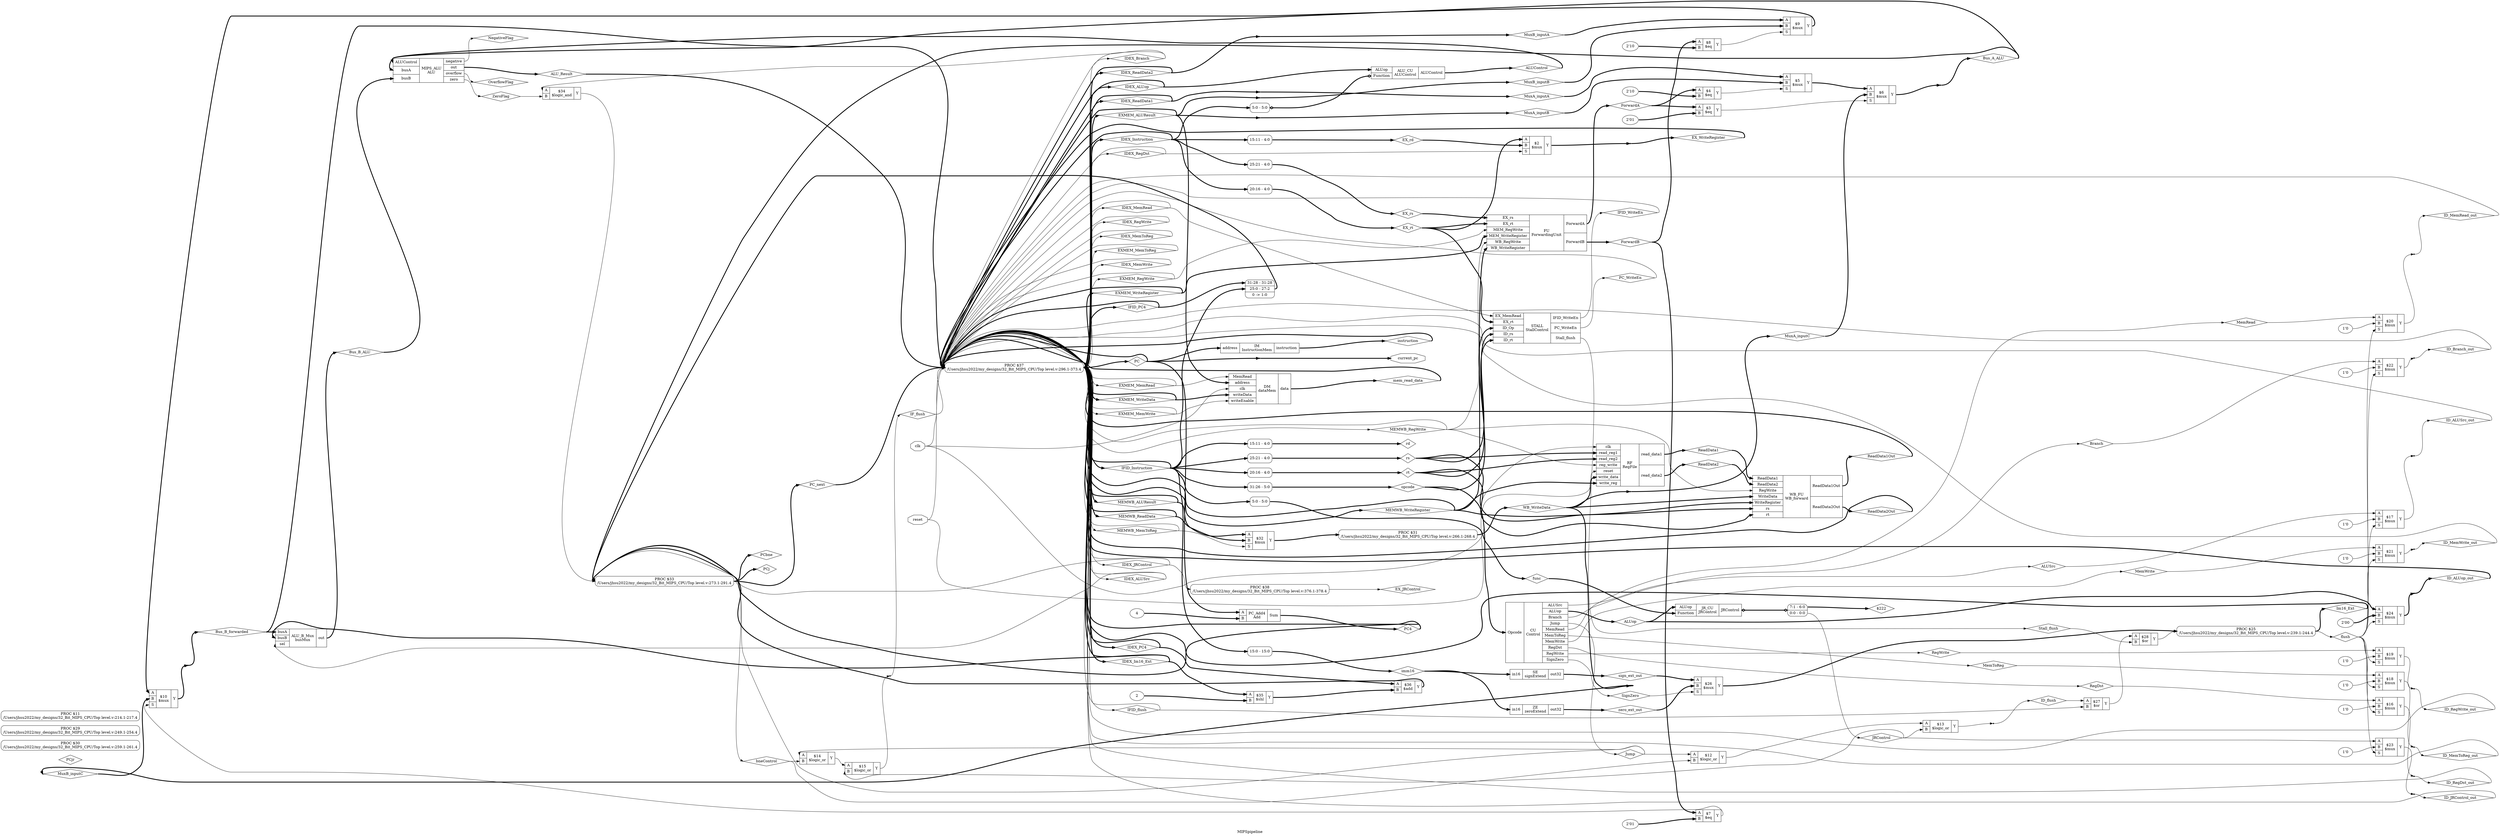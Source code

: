 digraph "MIPSpipeline" {
label="MIPSpipeline";
rankdir="LR";
remincross=true;
n72 [ shape=diamond, label="MuxB_inputC", color="black", fontcolor="black"];
n73 [ shape=diamond, label="MuxB_inputB", color="black", fontcolor="black"];
n74 [ shape=diamond, label="MuxB_inputA", color="black", fontcolor="black"];
n75 [ shape=diamond, label="MuxA_inputC", color="black", fontcolor="black"];
n76 [ shape=diamond, label="MuxA_inputB", color="black", fontcolor="black"];
n77 [ shape=diamond, label="MuxA_inputA", color="black", fontcolor="black"];
n78 [ shape=diamond, label="EX_WriteRegister", color="black", fontcolor="black"];
n79 [ shape=diamond, label="EX_rd", color="black", fontcolor="black"];
n80 [ shape=diamond, label="EX_rt", color="black", fontcolor="black"];
n81 [ shape=diamond, label="EX_rs", color="black", fontcolor="black"];
n82 [ shape=diamond, label="func", color="black", fontcolor="black"];
n83 [ shape=diamond, label="imm16", color="black", fontcolor="black"];
n84 [ shape=diamond, label="rd", color="black", fontcolor="black"];
n85 [ shape=diamond, label="rt", color="black", fontcolor="black"];
n86 [ shape=diamond, label="rs", color="black", fontcolor="black"];
n87 [ shape=diamond, label="opcode", color="black", fontcolor="black"];
n88 [ shape=diamond, label="ID_ALUop_out", color="black", fontcolor="black"];
n89 [ shape=diamond, label="ID_JRControl_out", color="black", fontcolor="black"];
n90 [ shape=diamond, label="ID_Branch_out", color="black", fontcolor="black"];
n91 [ shape=diamond, label="ID_MemWrite_out", color="black", fontcolor="black"];
n92 [ shape=diamond, label="ID_MemRead_out", color="black", fontcolor="black"];
n93 [ shape=diamond, label="ID_RegWrite_out", color="black", fontcolor="black"];
n94 [ shape=diamond, label="ID_MemToReg_out", color="black", fontcolor="black"];
n95 [ shape=diamond, label="ID_ALUSrc_out", color="black", fontcolor="black"];
n96 [ shape=diamond, label="ID_RegDst_out", color="black", fontcolor="black"];
n97 [ shape=diamond, label="EX_JRControl", color="black", fontcolor="black"];
n98 [ shape=diamond, label="IFID_WriteEn", color="black", fontcolor="black"];
n99 [ shape=diamond, label="PC_WriteEn", color="black", fontcolor="black"];
n100 [ shape=diamond, label="flush", color="black", fontcolor="black"];
n101 [ shape=diamond, label="Stall_flush", color="black", fontcolor="black"];
n102 [ shape=diamond, label="ID_flush", color="black", fontcolor="black"];
n103 [ shape=diamond, label="IF_flush", color="black", fontcolor="black"];
n104 [ shape=diamond, label="bneControl", color="black", fontcolor="black"];
n105 [ shape=diamond, label="NegativeFlag", color="black", fontcolor="black"];
n106 [ shape=diamond, label="OverflowFlag", color="black", fontcolor="black"];
n107 [ shape=diamond, label="ZeroFlag", color="black", fontcolor="black"];
n108 [ shape=diamond, label="JRControl", color="black", fontcolor="black"];
n109 [ shape=diamond, label="ForwardB", color="black", fontcolor="black"];
n110 [ shape=diamond, label="ForwardA", color="black", fontcolor="black"];
n111 [ shape=diamond, label="ALUControl", color="black", fontcolor="black"];
n112 [ shape=diamond, label="ALUop", color="black", fontcolor="black"];
n113 [ shape=diamond, label="SignZero", color="black", fontcolor="black"];
n114 [ shape=diamond, label="Jump", color="black", fontcolor="black"];
n115 [ shape=diamond, label="Branch", color="black", fontcolor="black"];
n116 [ shape=diamond, label="MemWrite", color="black", fontcolor="black"];
n117 [ shape=diamond, label="MemRead", color="black", fontcolor="black"];
n118 [ shape=diamond, label="RegWrite", color="black", fontcolor="black"];
n119 [ shape=diamond, label="MemToReg", color="black", fontcolor="black"];
n120 [ shape=diamond, label="ALUSrc", color="black", fontcolor="black"];
n121 [ shape=diamond, label="RegDst", color="black", fontcolor="black"];
n122 [ shape=diamond, label="PCjr", color="black", fontcolor="black"];
n123 [ shape=diamond, label="PCj", color="black", fontcolor="black"];
n124 [ shape=diamond, label="PCbne", color="black", fontcolor="black"];
n125 [ shape=diamond, label="WB_WriteData", color="black", fontcolor="black"];
n126 [ shape=diamond, label="mem_read_data", color="black", fontcolor="black"];
n127 [ shape=diamond, label="ALU_Result", color="black", fontcolor="black"];
n128 [ shape=diamond, label="Bus_B_forwarded", color="black", fontcolor="black"];
n129 [ shape=diamond, label="Bus_B_ALU", color="black", fontcolor="black"];
n130 [ shape=diamond, label="Bus_A_ALU", color="black", fontcolor="black"];
n131 [ shape=diamond, label="Im16_Ext", color="black", fontcolor="black"];
n132 [ shape=diamond, label="zero_ext_out", color="black", fontcolor="black"];
n133 [ shape=diamond, label="sign_ext_out", color="black", fontcolor="black"];
n134 [ shape=diamond, label="ReadData2Out", color="black", fontcolor="black"];
n135 [ shape=diamond, label="ReadData1Out", color="black", fontcolor="black"];
n136 [ shape=diamond, label="ReadData2", color="black", fontcolor="black"];
n137 [ shape=diamond, label="ReadData1", color="black", fontcolor="black"];
n138 [ shape=diamond, label="instruction", color="black", fontcolor="black"];
n139 [ shape=diamond, label="PC4", color="black", fontcolor="black"];
n140 [ shape=diamond, label="PC_next", color="black", fontcolor="black"];
n141 [ shape=diamond, label="MEMWB_WriteRegister", color="black", fontcolor="black"];
n142 [ shape=diamond, label="MEMWB_RegWrite", color="black", fontcolor="black"];
n143 [ shape=diamond, label="MEMWB_MemToReg", color="black", fontcolor="black"];
n144 [ shape=diamond, label="EXMEM_WriteRegister", color="black", fontcolor="black"];
n145 [ shape=diamond, label="EXMEM_MemWrite", color="black", fontcolor="black"];
n146 [ shape=diamond, label="EXMEM_MemRead", color="black", fontcolor="black"];
n147 [ shape=diamond, label="EXMEM_RegWrite", color="black", fontcolor="black"];
n148 [ shape=diamond, label="EXMEM_MemToReg", color="black", fontcolor="black"];
n149 [ shape=diamond, label="IDEX_ALUop", color="black", fontcolor="black"];
n150 [ shape=diamond, label="IDEX_JRControl", color="black", fontcolor="black"];
n151 [ shape=diamond, label="IDEX_Branch", color="black", fontcolor="black"];
n152 [ shape=diamond, label="IDEX_MemWrite", color="black", fontcolor="black"];
n153 [ shape=diamond, label="IDEX_MemRead", color="black", fontcolor="black"];
n154 [ shape=diamond, label="IDEX_RegWrite", color="black", fontcolor="black"];
n155 [ shape=diamond, label="IDEX_MemToReg", color="black", fontcolor="black"];
n156 [ shape=diamond, label="IDEX_ALUSrc", color="black", fontcolor="black"];
n157 [ shape=diamond, label="IDEX_RegDst", color="black", fontcolor="black"];
n158 [ shape=diamond, label="IFID_flush", color="black", fontcolor="black"];
n159 [ shape=diamond, label="MEMWB_ALUResult", color="black", fontcolor="black"];
n160 [ shape=diamond, label="MEMWB_ReadData", color="black", fontcolor="black"];
n161 [ shape=diamond, label="EXMEM_WriteData", color="black", fontcolor="black"];
n162 [ shape=diamond, label="EXMEM_ALUResult", color="black", fontcolor="black"];
n163 [ shape=diamond, label="IDEX_Instruction", color="black", fontcolor="black"];
n164 [ shape=diamond, label="IDEX_Im16_Ext", color="black", fontcolor="black"];
n165 [ shape=diamond, label="IDEX_ReadData2", color="black", fontcolor="black"];
n166 [ shape=diamond, label="IDEX_ReadData1", color="black", fontcolor="black"];
n167 [ shape=diamond, label="IDEX_PC4", color="black", fontcolor="black"];
n168 [ shape=diamond, label="IFID_Instruction", color="black", fontcolor="black"];
n169 [ shape=diamond, label="IFID_PC4", color="black", fontcolor="black"];
n170 [ shape=diamond, label="PC", color="black", fontcolor="black"];
n171 [ shape=octagon, label="current_pc", color="black", fontcolor="black"];
n172 [ shape=octagon, label="reset", color="black", fontcolor="black"];
n173 [ shape=octagon, label="clk", color="black", fontcolor="black"];
c177 [ shape=record, label="{{<p174> A|<p175> B}|$36\n$add|{<p176> Y}}",  ];
v0 [ label="2" ];
c178 [ shape=record, label="{{<p174> A|<p175> B}|$35\n$shl|{<p176> Y}}",  ];
c179 [ shape=record, label="{{<p174> A|<p175> B}|$34\n$logic_and|{<p176> Y}}",  ];
c181 [ shape=record, label="{{<p174> A|<p175> B|<p180> S}|$32\n$mux|{<p176> Y}}",  ];
c182 [ shape=record, label="{{<p174> A|<p175> B}|$28\n$or|{<p176> Y}}",  ];
c183 [ shape=record, label="{{<p174> A|<p175> B}|$27\n$or|{<p176> Y}}",  ];
c184 [ shape=record, label="{{<p174> A|<p175> B|<p180> S}|$26\n$mux|{<p176> Y}}",  ];
v1 [ label="2'00" ];
c185 [ shape=record, label="{{<p174> A|<p175> B|<p180> S}|$24\n$mux|{<p176> Y}}",  ];
v2 [ label="1'0" ];
c186 [ shape=record, label="{{<p174> A|<p175> B|<p180> S}|$23\n$mux|{<p176> Y}}",  ];
v3 [ label="1'0" ];
c187 [ shape=record, label="{{<p174> A|<p175> B|<p180> S}|$22\n$mux|{<p176> Y}}",  ];
v4 [ label="1'0" ];
c188 [ shape=record, label="{{<p174> A|<p175> B|<p180> S}|$21\n$mux|{<p176> Y}}",  ];
v5 [ label="1'0" ];
c189 [ shape=record, label="{{<p174> A|<p175> B|<p180> S}|$20\n$mux|{<p176> Y}}",  ];
v6 [ label="1'0" ];
c190 [ shape=record, label="{{<p174> A|<p175> B|<p180> S}|$19\n$mux|{<p176> Y}}",  ];
v7 [ label="1'0" ];
c191 [ shape=record, label="{{<p174> A|<p175> B|<p180> S}|$18\n$mux|{<p176> Y}}",  ];
v8 [ label="1'0" ];
c192 [ shape=record, label="{{<p174> A|<p175> B|<p180> S}|$17\n$mux|{<p176> Y}}",  ];
v9 [ label="1'0" ];
c193 [ shape=record, label="{{<p174> A|<p175> B|<p180> S}|$16\n$mux|{<p176> Y}}",  ];
c194 [ shape=record, label="{{<p174> A|<p175> B}|$15\n$logic_or|{<p176> Y}}",  ];
c195 [ shape=record, label="{{<p174> A|<p175> B}|$14\n$logic_or|{<p176> Y}}",  ];
c196 [ shape=record, label="{{<p174> A|<p175> B}|$13\n$logic_or|{<p176> Y}}",  ];
c197 [ shape=record, label="{{<p174> A|<p175> B}|$12\n$logic_or|{<p176> Y}}",  ];
c202 [ shape=record, label="{{<p117> MemRead|<p198> address|<p173> clk|<p199> writeData|<p200> writeEnable}|DM\ndataMem|{<p201> data}}",  ];
c209 [ shape=record, label="{{<p111> ALUControl|<p203> busA|<p204> busB}|MIPS_ALU\nALU|{<p205> negative|<p206> out|<p207> overflow|<p208> zero}}",  ];
c211 [ shape=record, label="{{<p203> busA|<p204> busB|<p210> sel}|ALU_B_Mux\nbusMux|{<p206> out}}",  ];
c212 [ shape=record, label="{{<p174> A|<p175> B|<p180> S}|$10\n$mux|{<p176> Y}}",  ];
c213 [ shape=record, label="{{<p174> A|<p175> B|<p180> S}|$9\n$mux|{<p176> Y}}",  ];
v10 [ label="2'10" ];
c214 [ shape=record, label="{{<p174> A|<p175> B}|$8\n$eq|{<p176> Y}}",  ];
v11 [ label="2'01" ];
c215 [ shape=record, label="{{<p174> A|<p175> B}|$7\n$eq|{<p176> Y}}",  ];
c216 [ shape=record, label="{{<p174> A|<p175> B|<p180> S}|$6\n$mux|{<p176> Y}}",  ];
c217 [ shape=record, label="{{<p174> A|<p175> B|<p180> S}|$5\n$mux|{<p176> Y}}",  ];
v12 [ label="2'10" ];
c218 [ shape=record, label="{{<p174> A|<p175> B}|$4\n$eq|{<p176> Y}}",  ];
v13 [ label="2'01" ];
c219 [ shape=record, label="{{<p174> A|<p175> B}|$3\n$eq|{<p176> Y}}",  ];
c221 [ shape=record, label="{{<p112> ALUop|<p220> Function}|ALU_CU\nALUControl|{<p111> ALUControl}}",  ];
x14 [ shape=record, style=rounded, label="<s0> 5:0 - 5:0 ", color="black", fontcolor="black" ];
x14:e -> c221:p220:w [arrowhead=odiamond, arrowtail=odiamond, dir=both, color="black", fontcolor="black", style="setlinewidth(3)", label=""];
c224 [ shape=record, label="{{<p222> in16}|ZE\nzeroExtend|{<p223> out32}}",  ];
c225 [ shape=record, label="{{<p222> in16}|SE\nsignExtend|{<p223> out32}}",  ];
c228 [ shape=record, label="{{<p137> ReadData1|<p136> ReadData2|<p118> RegWrite|<p226> WriteData|<p227> WriteRegister|<p86> rs|<p85> rt}|WB_FU\nWB_forward|{<p135> ReadData1Out|<p134> ReadData2Out}}",  ];
c233 [ shape=record, label="{{<p81> EX_rs|<p80> EX_rt|<p229> MEM_RegWrite|<p230> MEM_WriteRegister|<p231> WB_RegWrite|<p232> WB_WriteRegister}|FU\nForwardingUnit|{<p110> ForwardA|<p109> ForwardB}}",  ];
c238 [ shape=record, label="{{<p234> EX_MemRead|<p80> EX_rt|<p235> ID_Op|<p236> ID_rs|<p237> ID_rt}|STALL\nStallControl|{<p98> IFID_WriteEn|<p99> PC_WriteEn|<p101> Stall_flush}}",  ];
c246 [ shape=record, label="{{<p173> clk|<p239> read_reg1|<p240> read_reg2|<p241> reg_write|<p172> reset|<p242> write_data|<p243> write_reg}|RF\nRegFile|{<p244> read_data1|<p245> read_data2}}",  ];
c247 [ shape=record, label="{{<p112> ALUop|<p220> Function}|JR_CU\nJRControl|{<p108> JRControl}}",  ];
x15 [ shape=record, style=rounded, label="<s1> 7:1 - 6:0 |<s0> 0:0 - 0:0 ", color="black", fontcolor="black" ];
c247:p108:e -> x15:w [arrowhead=odiamond, arrowtail=odiamond, dir=both, color="black", fontcolor="black", style="setlinewidth(3)", label=""];
c249 [ shape=record, label="{{<p248> Opcode}|CU\nControl|{<p120> ALUSrc|<p112> ALUop|<p115> Branch|<p114> Jump|<p117> MemRead|<p119> MemToReg|<p116> MemWrite|<p121> RegDst|<p118> RegWrite|<p113> SignZero}}",  ];
v16 [ label="4" ];
c251 [ shape=record, label="{{<p174> A|<p175> B}|PC_Add4\nAdd|{<p250> Sum}}",  ];
c252 [ shape=record, label="{{<p198> address}|IM\nInstructionMem|{<p138> instruction}}",  ];
c253 [ shape=record, label="{{<p174> A|<p175> B|<p180> S}|$2\n$mux|{<p176> Y}}",  ];
p17 [shape=box, style=rounded, label="PROC $38\n/Users/jhsu2022/my_designs/32_Bit_MIPS_CPU/Top level.v:376.1-378.4", ];
p18 [shape=box, style=rounded, label="PROC $37\n/Users/jhsu2022/my_designs/32_Bit_MIPS_CPU/Top level.v:296.1-373.4", ];
x20 [ shape=record, style=rounded, label="<s2> 31:28 - 31:28 |<s1> 25:0 - 27:2 |0 -&gt; 1:0 ", color="black", fontcolor="black" ];
p19 [shape=box, style=rounded, label="PROC $33\n/Users/jhsu2022/my_designs/32_Bit_MIPS_CPU/Top level.v:273.1-291.4", ];
p21 [shape=box, style=rounded, label="PROC $31\n/Users/jhsu2022/my_designs/32_Bit_MIPS_CPU/Top level.v:266.1-268.4", ];
p22 [shape=box, style=rounded, label="PROC $30\n/Users/jhsu2022/my_designs/32_Bit_MIPS_CPU/Top level.v:259.1-261.4", ];
p23 [shape=box, style=rounded, label="PROC $29\n/Users/jhsu2022/my_designs/32_Bit_MIPS_CPU/Top level.v:249.1-254.4", ];
p24 [shape=box, style=rounded, label="PROC $25\n/Users/jhsu2022/my_designs/32_Bit_MIPS_CPU/Top level.v:239.1-244.4", ];
p25 [shape=box, style=rounded, label="PROC $11\n/Users/jhsu2022/my_designs/32_Bit_MIPS_CPU/Top level.v:214.1-217.4", ];
x26 [shape=point, ];
x27 [ shape=record, style=rounded, label="<s0> 31:26 - 5:0 ", color="black", fontcolor="black" ];
x28 [ shape=record, style=rounded, label="<s0> 25:21 - 4:0 ", color="black", fontcolor="black" ];
x29 [ shape=record, style=rounded, label="<s0> 20:16 - 4:0 ", color="black", fontcolor="black" ];
x30 [ shape=record, style=rounded, label="<s0> 15:11 - 4:0 ", color="black", fontcolor="black" ];
x31 [ shape=record, style=rounded, label="<s0> 15:0 - 15:0 ", color="black", fontcolor="black" ];
x32 [ shape=record, style=rounded, label="<s0> 5:0 - 5:0 ", color="black", fontcolor="black" ];
x33 [ shape=record, style=rounded, label="<s0> 25:21 - 4:0 ", color="black", fontcolor="black" ];
x34 [ shape=record, style=rounded, label="<s0> 20:16 - 4:0 ", color="black", fontcolor="black" ];
x35 [ shape=record, style=rounded, label="<s0> 15:11 - 4:0 ", color="black", fontcolor="black" ];
x36 [shape=point, ];
x37 [shape=point, ];
x38 [shape=point, ];
x39 [shape=point, ];
x40 [shape=point, ];
x41 [shape=point, ];
x42 [shape=point, ];
x43 [shape=point, ];
x44 [shape=point, ];
x45 [shape=point, ];
x46 [shape=point, ];
x47 [shape=point, ];
x48 [shape=point, ];
x49 [shape=point, ];
x50 [shape=point, ];
x51 [shape=point, ];
x52 [shape=point, ];
x53 [shape=point, ];
x54 [shape=point, ];
x55 [shape=point, ];
n1 [ shape=diamond, label="$222" ];
x15:s1:e -> n1:w [color="black", fontcolor="black", style="setlinewidth(3)", label=""];
p24:e -> n100:w [color="black", fontcolor="black", label=""];
n100:e -> c185:p180:w [color="black", fontcolor="black", label=""];
n100:e -> c186:p180:w [color="black", fontcolor="black", label=""];
n100:e -> c187:p180:w [color="black", fontcolor="black", label=""];
n100:e -> c188:p180:w [color="black", fontcolor="black", label=""];
n100:e -> c189:p180:w [color="black", fontcolor="black", label=""];
n100:e -> c190:p180:w [color="black", fontcolor="black", label=""];
n100:e -> c191:p180:w [color="black", fontcolor="black", label=""];
n100:e -> c192:p180:w [color="black", fontcolor="black", label=""];
n100:e -> c193:p180:w [color="black", fontcolor="black", label=""];
c238:p101:e -> n101:w [color="black", fontcolor="black", label=""];
n101:e -> c182:p175:w [color="black", fontcolor="black", label=""];
x45:e -> n102:w [color="black", fontcolor="black", label=""];
n102:e -> c183:p174:w [color="black", fontcolor="black", label=""];
x46:e -> n103:w [color="black", fontcolor="black", label=""];
n103:e -> p18:w [color="black", fontcolor="black", label=""];
p19:e -> n104:w [color="black", fontcolor="black", label=""];
n104:e -> c195:p175:w [color="black", fontcolor="black", label=""];
n104:e -> c197:p175:w [color="black", fontcolor="black", label=""];
c209:p205:e -> n105:w [color="black", fontcolor="black", label=""];
c209:p207:e -> n106:w [color="black", fontcolor="black", label=""];
c209:p208:e -> n107:w [color="black", fontcolor="black", label=""];
n107:e -> c179:p175:w [color="black", fontcolor="black", label=""];
x15:s0:e -> n108:w [color="black", fontcolor="black", label=""];
n108:e -> c186:p174:w [color="black", fontcolor="black", label=""];
n108:e -> c194:p175:w [color="black", fontcolor="black", label=""];
n108:e -> c196:p175:w [color="black", fontcolor="black", label=""];
c233:p109:e -> n109:w [color="black", fontcolor="black", style="setlinewidth(3)", label=""];
n109:e -> c214:p174:w [color="black", fontcolor="black", style="setlinewidth(3)", label=""];
n109:e -> c215:p174:w [color="black", fontcolor="black", style="setlinewidth(3)", label=""];
c233:p110:e -> n110:w [color="black", fontcolor="black", style="setlinewidth(3)", label=""];
n110:e -> c218:p174:w [color="black", fontcolor="black", style="setlinewidth(3)", label=""];
n110:e -> c219:p174:w [color="black", fontcolor="black", style="setlinewidth(3)", label=""];
c221:p111:e -> n111:w [color="black", fontcolor="black", style="setlinewidth(3)", label=""];
n111:e -> c209:p111:w [color="black", fontcolor="black", style="setlinewidth(3)", label=""];
c249:p112:e -> n112:w [color="black", fontcolor="black", style="setlinewidth(3)", label=""];
n112:e -> c185:p174:w [color="black", fontcolor="black", style="setlinewidth(3)", label=""];
n112:e -> c247:p112:w [color="black", fontcolor="black", style="setlinewidth(3)", label=""];
c249:p113:e -> n113:w [color="black", fontcolor="black", label=""];
n113:e -> c184:p180:w [color="black", fontcolor="black", label=""];
c249:p114:e -> n114:w [color="black", fontcolor="black", label=""];
n114:e -> c195:p174:w [color="black", fontcolor="black", label=""];
n114:e -> c197:p174:w [color="black", fontcolor="black", label=""];
n114:e -> p19:w [color="black", fontcolor="black", label=""];
c249:p115:e -> n115:w [color="black", fontcolor="black", label=""];
n115:e -> c187:p174:w [color="black", fontcolor="black", label=""];
c249:p116:e -> n116:w [color="black", fontcolor="black", label=""];
n116:e -> c188:p174:w [color="black", fontcolor="black", label=""];
c249:p117:e -> n117:w [color="black", fontcolor="black", label=""];
n117:e -> c189:p174:w [color="black", fontcolor="black", label=""];
c249:p118:e -> n118:w [color="black", fontcolor="black", label=""];
n118:e -> c190:p174:w [color="black", fontcolor="black", label=""];
c249:p119:e -> n119:w [color="black", fontcolor="black", label=""];
n119:e -> c191:p174:w [color="black", fontcolor="black", label=""];
c249:p120:e -> n120:w [color="black", fontcolor="black", label=""];
n120:e -> c192:p174:w [color="black", fontcolor="black", label=""];
c249:p121:e -> n121:w [color="black", fontcolor="black", label=""];
n121:e -> c193:p174:w [color="black", fontcolor="black", label=""];
p19:e -> n123:w [color="black", fontcolor="black", style="setlinewidth(3)", label=""];
p19:e -> n124:w [color="black", fontcolor="black", style="setlinewidth(3)", label=""];
p21:e -> n125:w [color="black", fontcolor="black", style="setlinewidth(3)", label=""];
n125:e -> c228:p226:w [color="black", fontcolor="black", style="setlinewidth(3)", label=""];
n125:e -> c246:p242:w [color="black", fontcolor="black", style="setlinewidth(3)", label=""];
n125:e -> x39:w [color="black", fontcolor="black", style="setlinewidth(3)", label=""];
n125:e -> x43:w [color="black", fontcolor="black", style="setlinewidth(3)", label=""];
c202:p201:e -> n126:w [color="black", fontcolor="black", style="setlinewidth(3)", label=""];
n126:e -> p18:w [color="black", fontcolor="black", style="setlinewidth(3)", label=""];
c209:p206:e -> n127:w [color="black", fontcolor="black", style="setlinewidth(3)", label=""];
n127:e -> p18:w [color="black", fontcolor="black", style="setlinewidth(3)", label=""];
x44:e -> n128:w [color="black", fontcolor="black", style="setlinewidth(3)", label=""];
n128:e -> c211:p203:w [color="black", fontcolor="black", style="setlinewidth(3)", label=""];
n128:e -> p18:w [color="black", fontcolor="black", style="setlinewidth(3)", label=""];
c211:p206:e -> n129:w [color="black", fontcolor="black", style="setlinewidth(3)", label=""];
n129:e -> c209:p204:w [color="black", fontcolor="black", style="setlinewidth(3)", label=""];
x40:e -> n130:w [color="black", fontcolor="black", style="setlinewidth(3)", label=""];
n130:e -> c209:p203:w [color="black", fontcolor="black", style="setlinewidth(3)", label=""];
n130:e -> p19:w [color="black", fontcolor="black", style="setlinewidth(3)", label=""];
p24:e -> n131:w [color="black", fontcolor="black", style="setlinewidth(3)", label=""];
n131:e -> p18:w [color="black", fontcolor="black", style="setlinewidth(3)", label=""];
c224:p223:e -> n132:w [color="black", fontcolor="black", style="setlinewidth(3)", label=""];
n132:e -> c184:p175:w [color="black", fontcolor="black", style="setlinewidth(3)", label=""];
c225:p223:e -> n133:w [color="black", fontcolor="black", style="setlinewidth(3)", label=""];
n133:e -> c184:p174:w [color="black", fontcolor="black", style="setlinewidth(3)", label=""];
c228:p134:e -> n134:w [color="black", fontcolor="black", style="setlinewidth(3)", label=""];
n134:e -> p18:w [color="black", fontcolor="black", style="setlinewidth(3)", label=""];
c228:p135:e -> n135:w [color="black", fontcolor="black", style="setlinewidth(3)", label=""];
n135:e -> p18:w [color="black", fontcolor="black", style="setlinewidth(3)", label=""];
c246:p245:e -> n136:w [color="black", fontcolor="black", style="setlinewidth(3)", label=""];
n136:e -> c228:p136:w [color="black", fontcolor="black", style="setlinewidth(3)", label=""];
c246:p244:e -> n137:w [color="black", fontcolor="black", style="setlinewidth(3)", label=""];
n137:e -> c228:p137:w [color="black", fontcolor="black", style="setlinewidth(3)", label=""];
c252:p138:e -> n138:w [color="black", fontcolor="black", style="setlinewidth(3)", label=""];
n138:e -> p18:w [color="black", fontcolor="black", style="setlinewidth(3)", label=""];
c251:p250:e -> n139:w [color="black", fontcolor="black", style="setlinewidth(3)", label=""];
n139:e -> p18:w [color="black", fontcolor="black", style="setlinewidth(3)", label=""];
n139:e -> p19:w [color="black", fontcolor="black", style="setlinewidth(3)", label=""];
p19:e -> n140:w [color="black", fontcolor="black", style="setlinewidth(3)", label=""];
n140:e -> p18:w [color="black", fontcolor="black", style="setlinewidth(3)", label=""];
p18:e -> n141:w [color="black", fontcolor="black", style="setlinewidth(3)", label=""];
n141:e -> c228:p227:w [color="black", fontcolor="black", style="setlinewidth(3)", label=""];
n141:e -> c233:p232:w [color="black", fontcolor="black", style="setlinewidth(3)", label=""];
n141:e -> c246:p243:w [color="black", fontcolor="black", style="setlinewidth(3)", label=""];
n141:e -> p18:w [color="black", fontcolor="black", style="setlinewidth(3)", label=""];
p18:e -> n142:w [color="black", fontcolor="black", label=""];
n142:e -> c228:p118:w [color="black", fontcolor="black", label=""];
n142:e -> c233:p231:w [color="black", fontcolor="black", label=""];
n142:e -> c246:p241:w [color="black", fontcolor="black", label=""];
n142:e -> p18:w [color="black", fontcolor="black", label=""];
p18:e -> n143:w [color="black", fontcolor="black", label=""];
n143:e -> c181:p180:w [color="black", fontcolor="black", label=""];
n143:e -> p18:w [color="black", fontcolor="black", label=""];
p18:e -> n144:w [color="black", fontcolor="black", style="setlinewidth(3)", label=""];
n144:e -> c233:p230:w [color="black", fontcolor="black", style="setlinewidth(3)", label=""];
n144:e -> p18:w [color="black", fontcolor="black", style="setlinewidth(3)", label=""];
p18:e -> n145:w [color="black", fontcolor="black", label=""];
n145:e -> c202:p200:w [color="black", fontcolor="black", label=""];
n145:e -> p18:w [color="black", fontcolor="black", label=""];
p18:e -> n146:w [color="black", fontcolor="black", label=""];
n146:e -> c202:p117:w [color="black", fontcolor="black", label=""];
n146:e -> p18:w [color="black", fontcolor="black", label=""];
p18:e -> n147:w [color="black", fontcolor="black", label=""];
n147:e -> c233:p229:w [color="black", fontcolor="black", label=""];
n147:e -> p18:w [color="black", fontcolor="black", label=""];
p18:e -> n148:w [color="black", fontcolor="black", label=""];
n148:e -> p18:w [color="black", fontcolor="black", label=""];
p18:e -> n149:w [color="black", fontcolor="black", style="setlinewidth(3)", label=""];
n149:e -> c221:p112:w [color="black", fontcolor="black", style="setlinewidth(3)", label=""];
n149:e -> p18:w [color="black", fontcolor="black", style="setlinewidth(3)", label=""];
p18:e -> n150:w [color="black", fontcolor="black", label=""];
n150:e -> p17:w [color="black", fontcolor="black", label=""];
n150:e -> p18:w [color="black", fontcolor="black", label=""];
n150:e -> p19:w [color="black", fontcolor="black", label=""];
p18:e -> n151:w [color="black", fontcolor="black", label=""];
n151:e -> c179:p174:w [color="black", fontcolor="black", label=""];
n151:e -> p18:w [color="black", fontcolor="black", label=""];
p18:e -> n152:w [color="black", fontcolor="black", label=""];
n152:e -> p18:w [color="black", fontcolor="black", label=""];
p18:e -> n153:w [color="black", fontcolor="black", label=""];
n153:e -> c238:p234:w [color="black", fontcolor="black", label=""];
n153:e -> p18:w [color="black", fontcolor="black", label=""];
p18:e -> n154:w [color="black", fontcolor="black", label=""];
n154:e -> p18:w [color="black", fontcolor="black", label=""];
p18:e -> n155:w [color="black", fontcolor="black", label=""];
n155:e -> p18:w [color="black", fontcolor="black", label=""];
p18:e -> n156:w [color="black", fontcolor="black", label=""];
n156:e -> c211:p210:w [color="black", fontcolor="black", label=""];
n156:e -> p18:w [color="black", fontcolor="black", label=""];
p18:e -> n157:w [color="black", fontcolor="black", label=""];
n157:e -> c253:p180:w [color="black", fontcolor="black", label=""];
n157:e -> p18:w [color="black", fontcolor="black", label=""];
p18:e -> n158:w [color="black", fontcolor="black", label=""];
n158:e -> c183:p175:w [color="black", fontcolor="black", label=""];
n158:e -> p18:w [color="black", fontcolor="black", label=""];
p18:e -> n159:w [color="black", fontcolor="black", style="setlinewidth(3)", label=""];
n159:e -> c181:p174:w [color="black", fontcolor="black", style="setlinewidth(3)", label=""];
n159:e -> p18:w [color="black", fontcolor="black", style="setlinewidth(3)", label=""];
p18:e -> n160:w [color="black", fontcolor="black", style="setlinewidth(3)", label=""];
n160:e -> c181:p175:w [color="black", fontcolor="black", style="setlinewidth(3)", label=""];
n160:e -> p18:w [color="black", fontcolor="black", style="setlinewidth(3)", label=""];
p18:e -> n161:w [color="black", fontcolor="black", style="setlinewidth(3)", label=""];
n161:e -> c202:p199:w [color="black", fontcolor="black", style="setlinewidth(3)", label=""];
n161:e -> p18:w [color="black", fontcolor="black", style="setlinewidth(3)", label=""];
p18:e -> n162:w [color="black", fontcolor="black", style="setlinewidth(3)", label=""];
n162:e -> c202:p198:w [color="black", fontcolor="black", style="setlinewidth(3)", label=""];
n162:e -> p18:w [color="black", fontcolor="black", style="setlinewidth(3)", label=""];
n162:e -> x38:w [color="black", fontcolor="black", style="setlinewidth(3)", label=""];
n162:e -> x42:w [color="black", fontcolor="black", style="setlinewidth(3)", label=""];
p18:e -> n163:w [color="black", fontcolor="black", style="setlinewidth(3)", label=""];
n163:e -> p18:w [color="black", fontcolor="black", style="setlinewidth(3)", label=""];
n163:e -> x14:s0:w [color="black", fontcolor="black", style="setlinewidth(3)", label=""];
n163:e -> x33:s0:w [color="black", fontcolor="black", style="setlinewidth(3)", label=""];
n163:e -> x34:s0:w [color="black", fontcolor="black", style="setlinewidth(3)", label=""];
n163:e -> x35:s0:w [color="black", fontcolor="black", style="setlinewidth(3)", label=""];
p18:e -> n164:w [color="black", fontcolor="black", style="setlinewidth(3)", label=""];
n164:e -> c178:p174:w [color="black", fontcolor="black", style="setlinewidth(3)", label=""];
n164:e -> c211:p204:w [color="black", fontcolor="black", style="setlinewidth(3)", label=""];
n164:e -> p18:w [color="black", fontcolor="black", style="setlinewidth(3)", label=""];
p18:e -> n165:w [color="black", fontcolor="black", style="setlinewidth(3)", label=""];
n165:e -> p18:w [color="black", fontcolor="black", style="setlinewidth(3)", label=""];
n165:e -> x41:w [color="black", fontcolor="black", style="setlinewidth(3)", label=""];
p18:e -> n166:w [color="black", fontcolor="black", style="setlinewidth(3)", label=""];
n166:e -> p18:w [color="black", fontcolor="black", style="setlinewidth(3)", label=""];
n166:e -> x37:w [color="black", fontcolor="black", style="setlinewidth(3)", label=""];
p18:e -> n167:w [color="black", fontcolor="black", style="setlinewidth(3)", label=""];
n167:e -> c177:p174:w [color="black", fontcolor="black", style="setlinewidth(3)", label=""];
n167:e -> p18:w [color="black", fontcolor="black", style="setlinewidth(3)", label=""];
p18:e -> n168:w [color="black", fontcolor="black", style="setlinewidth(3)", label=""];
n168:e -> p18:w [color="black", fontcolor="black", style="setlinewidth(3)", label=""];
n168:e -> x20:s1:w [color="black", fontcolor="black", style="setlinewidth(3)", label=""];
n168:e -> x27:s0:w [color="black", fontcolor="black", style="setlinewidth(3)", label=""];
n168:e -> x28:s0:w [color="black", fontcolor="black", style="setlinewidth(3)", label=""];
n168:e -> x29:s0:w [color="black", fontcolor="black", style="setlinewidth(3)", label=""];
n168:e -> x30:s0:w [color="black", fontcolor="black", style="setlinewidth(3)", label=""];
n168:e -> x31:s0:w [color="black", fontcolor="black", style="setlinewidth(3)", label=""];
n168:e -> x32:s0:w [color="black", fontcolor="black", style="setlinewidth(3)", label=""];
p18:e -> n169:w [color="black", fontcolor="black", style="setlinewidth(3)", label=""];
n169:e -> p18:w [color="black", fontcolor="black", style="setlinewidth(3)", label=""];
n169:e -> x20:s2:w [color="black", fontcolor="black", style="setlinewidth(3)", label=""];
p18:e -> n170:w [color="black", fontcolor="black", style="setlinewidth(3)", label=""];
n170:e -> c251:p174:w [color="black", fontcolor="black", style="setlinewidth(3)", label=""];
n170:e -> c252:p198:w [color="black", fontcolor="black", style="setlinewidth(3)", label=""];
n170:e -> p18:w [color="black", fontcolor="black", style="setlinewidth(3)", label=""];
n170:e -> x26:w [color="black", fontcolor="black", style="setlinewidth(3)", label=""];
x26:e -> n171:w [color="black", fontcolor="black", style="setlinewidth(3)", label=""];
n172:e -> c246:p172:w [color="black", fontcolor="black", label=""];
n172:e -> p18:w [color="black", fontcolor="black", label=""];
n173:e -> c202:p173:w [color="black", fontcolor="black", label=""];
n173:e -> c246:p173:w [color="black", fontcolor="black", label=""];
n173:e -> p18:w [color="black", fontcolor="black", label=""];
c177:p176:e -> p19:w [color="black", fontcolor="black", style="setlinewidth(3)", label=""];
c178:p176:e -> c177:p175:w [color="black", fontcolor="black", style="setlinewidth(3)", label=""];
c179:p176:e -> p19:w [color="black", fontcolor="black", label=""];
c181:p176:e -> p21:w [color="black", fontcolor="black", style="setlinewidth(3)", label=""];
c182:p176:e -> p24:w [color="black", fontcolor="black", label=""];
c183:p176:e -> c182:p174:w [color="black", fontcolor="black", label=""];
c184:p176:e -> p24:w [color="black", fontcolor="black", style="setlinewidth(3)", label=""];
c185:p176:e -> x55:w [color="black", fontcolor="black", style="setlinewidth(3)", label=""];
c186:p176:e -> x54:w [color="black", fontcolor="black", label=""];
c187:p176:e -> x53:w [color="black", fontcolor="black", label=""];
c188:p176:e -> x52:w [color="black", fontcolor="black", label=""];
c189:p176:e -> x51:w [color="black", fontcolor="black", label=""];
c190:p176:e -> x50:w [color="black", fontcolor="black", label=""];
c191:p176:e -> x49:w [color="black", fontcolor="black", label=""];
c192:p176:e -> x48:w [color="black", fontcolor="black", label=""];
c193:p176:e -> x47:w [color="black", fontcolor="black", label=""];
c194:p176:e -> x46:w [color="black", fontcolor="black", label=""];
c195:p176:e -> c194:p174:w [color="black", fontcolor="black", label=""];
c196:p176:e -> x45:w [color="black", fontcolor="black", label=""];
c197:p176:e -> c196:p174:w [color="black", fontcolor="black", label=""];
c212:p176:e -> x44:w [color="black", fontcolor="black", style="setlinewidth(3)", label=""];
c213:p176:e -> c212:p174:w [color="black", fontcolor="black", style="setlinewidth(3)", label=""];
c214:p176:e -> c213:p180:w [color="black", fontcolor="black", label=""];
c215:p176:e -> c212:p180:w [color="black", fontcolor="black", label=""];
c216:p176:e -> x40:w [color="black", fontcolor="black", style="setlinewidth(3)", label=""];
c217:p176:e -> c216:p174:w [color="black", fontcolor="black", style="setlinewidth(3)", label=""];
c218:p176:e -> c217:p180:w [color="black", fontcolor="black", label=""];
c219:p176:e -> c216:p180:w [color="black", fontcolor="black", label=""];
c253:p176:e -> x36:w [color="black", fontcolor="black", style="setlinewidth(3)", label=""];
x43:e -> n72:w [color="black", fontcolor="black", style="setlinewidth(3)", label=""];
n72:e -> c212:p175:w [color="black", fontcolor="black", style="setlinewidth(3)", label=""];
x42:e -> n73:w [color="black", fontcolor="black", style="setlinewidth(3)", label=""];
n73:e -> c213:p175:w [color="black", fontcolor="black", style="setlinewidth(3)", label=""];
x41:e -> n74:w [color="black", fontcolor="black", style="setlinewidth(3)", label=""];
n74:e -> c213:p174:w [color="black", fontcolor="black", style="setlinewidth(3)", label=""];
x39:e -> n75:w [color="black", fontcolor="black", style="setlinewidth(3)", label=""];
n75:e -> c216:p175:w [color="black", fontcolor="black", style="setlinewidth(3)", label=""];
x38:e -> n76:w [color="black", fontcolor="black", style="setlinewidth(3)", label=""];
n76:e -> c217:p175:w [color="black", fontcolor="black", style="setlinewidth(3)", label=""];
x37:e -> n77:w [color="black", fontcolor="black", style="setlinewidth(3)", label=""];
n77:e -> c217:p174:w [color="black", fontcolor="black", style="setlinewidth(3)", label=""];
x36:e -> n78:w [color="black", fontcolor="black", style="setlinewidth(3)", label=""];
n78:e -> p18:w [color="black", fontcolor="black", style="setlinewidth(3)", label=""];
x35:e -> n79:w [color="black", fontcolor="black", style="setlinewidth(3)", label=""];
n79:e -> c253:p175:w [color="black", fontcolor="black", style="setlinewidth(3)", label=""];
x34:e -> n80:w [color="black", fontcolor="black", style="setlinewidth(3)", label=""];
n80:e -> c233:p80:w [color="black", fontcolor="black", style="setlinewidth(3)", label=""];
n80:e -> c238:p80:w [color="black", fontcolor="black", style="setlinewidth(3)", label=""];
n80:e -> c253:p174:w [color="black", fontcolor="black", style="setlinewidth(3)", label=""];
x33:e -> n81:w [color="black", fontcolor="black", style="setlinewidth(3)", label=""];
n81:e -> c233:p81:w [color="black", fontcolor="black", style="setlinewidth(3)", label=""];
x32:e -> n82:w [color="black", fontcolor="black", style="setlinewidth(3)", label=""];
n82:e -> c247:p220:w [color="black", fontcolor="black", style="setlinewidth(3)", label=""];
x31:e -> n83:w [color="black", fontcolor="black", style="setlinewidth(3)", label=""];
n83:e -> c224:p222:w [color="black", fontcolor="black", style="setlinewidth(3)", label=""];
n83:e -> c225:p222:w [color="black", fontcolor="black", style="setlinewidth(3)", label=""];
x30:e -> n84:w [color="black", fontcolor="black", style="setlinewidth(3)", label=""];
x29:e -> n85:w [color="black", fontcolor="black", style="setlinewidth(3)", label=""];
n85:e -> c228:p85:w [color="black", fontcolor="black", style="setlinewidth(3)", label=""];
n85:e -> c238:p237:w [color="black", fontcolor="black", style="setlinewidth(3)", label=""];
n85:e -> c246:p240:w [color="black", fontcolor="black", style="setlinewidth(3)", label=""];
x28:e -> n86:w [color="black", fontcolor="black", style="setlinewidth(3)", label=""];
n86:e -> c228:p86:w [color="black", fontcolor="black", style="setlinewidth(3)", label=""];
n86:e -> c238:p236:w [color="black", fontcolor="black", style="setlinewidth(3)", label=""];
n86:e -> c246:p239:w [color="black", fontcolor="black", style="setlinewidth(3)", label=""];
x27:e -> n87:w [color="black", fontcolor="black", style="setlinewidth(3)", label=""];
n87:e -> c238:p235:w [color="black", fontcolor="black", style="setlinewidth(3)", label=""];
n87:e -> c249:p248:w [color="black", fontcolor="black", style="setlinewidth(3)", label=""];
x55:e -> n88:w [color="black", fontcolor="black", style="setlinewidth(3)", label=""];
n88:e -> p18:w [color="black", fontcolor="black", style="setlinewidth(3)", label=""];
x54:e -> n89:w [color="black", fontcolor="black", label=""];
n89:e -> p18:w [color="black", fontcolor="black", label=""];
x53:e -> n90:w [color="black", fontcolor="black", label=""];
n90:e -> p18:w [color="black", fontcolor="black", label=""];
x52:e -> n91:w [color="black", fontcolor="black", label=""];
n91:e -> p18:w [color="black", fontcolor="black", label=""];
x51:e -> n92:w [color="black", fontcolor="black", label=""];
n92:e -> p18:w [color="black", fontcolor="black", label=""];
x50:e -> n93:w [color="black", fontcolor="black", label=""];
n93:e -> p18:w [color="black", fontcolor="black", label=""];
x49:e -> n94:w [color="black", fontcolor="black", label=""];
n94:e -> p18:w [color="black", fontcolor="black", label=""];
x48:e -> n95:w [color="black", fontcolor="black", label=""];
n95:e -> p18:w [color="black", fontcolor="black", label=""];
x47:e -> n96:w [color="black", fontcolor="black", label=""];
n96:e -> p18:w [color="black", fontcolor="black", label=""];
p17:e -> n97:w [color="black", fontcolor="black", label=""];
c238:p98:e -> n98:w [color="black", fontcolor="black", label=""];
n98:e -> p18:w [color="black", fontcolor="black", label=""];
c238:p99:e -> n99:w [color="black", fontcolor="black", label=""];
n99:e -> p18:w [color="black", fontcolor="black", label=""];
v0:e -> c178:p175:w [color="black", fontcolor="black", style="setlinewidth(3)", label=""];
v1:e -> c185:p175:w [color="black", fontcolor="black", style="setlinewidth(3)", label=""];
v10:e -> c214:p175:w [color="black", fontcolor="black", style="setlinewidth(3)", label=""];
v11:e -> c215:p175:w [color="black", fontcolor="black", style="setlinewidth(3)", label=""];
v12:e -> c218:p175:w [color="black", fontcolor="black", style="setlinewidth(3)", label=""];
v13:e -> c219:p175:w [color="black", fontcolor="black", style="setlinewidth(3)", label=""];
v16:e -> c251:p175:w [color="black", fontcolor="black", style="setlinewidth(3)", label=""];
v2:e -> c186:p175:w [color="black", fontcolor="black", label=""];
v3:e -> c187:p175:w [color="black", fontcolor="black", label=""];
v4:e -> c188:p175:w [color="black", fontcolor="black", label=""];
v5:e -> c189:p175:w [color="black", fontcolor="black", label=""];
v6:e -> c190:p175:w [color="black", fontcolor="black", label=""];
v7:e -> c191:p175:w [color="black", fontcolor="black", label=""];
v8:e -> c192:p175:w [color="black", fontcolor="black", label=""];
v9:e -> c193:p175:w [color="black", fontcolor="black", label=""];
x20:e -> p19:w [color="black", fontcolor="black", style="setlinewidth(3)", label=""];
}
